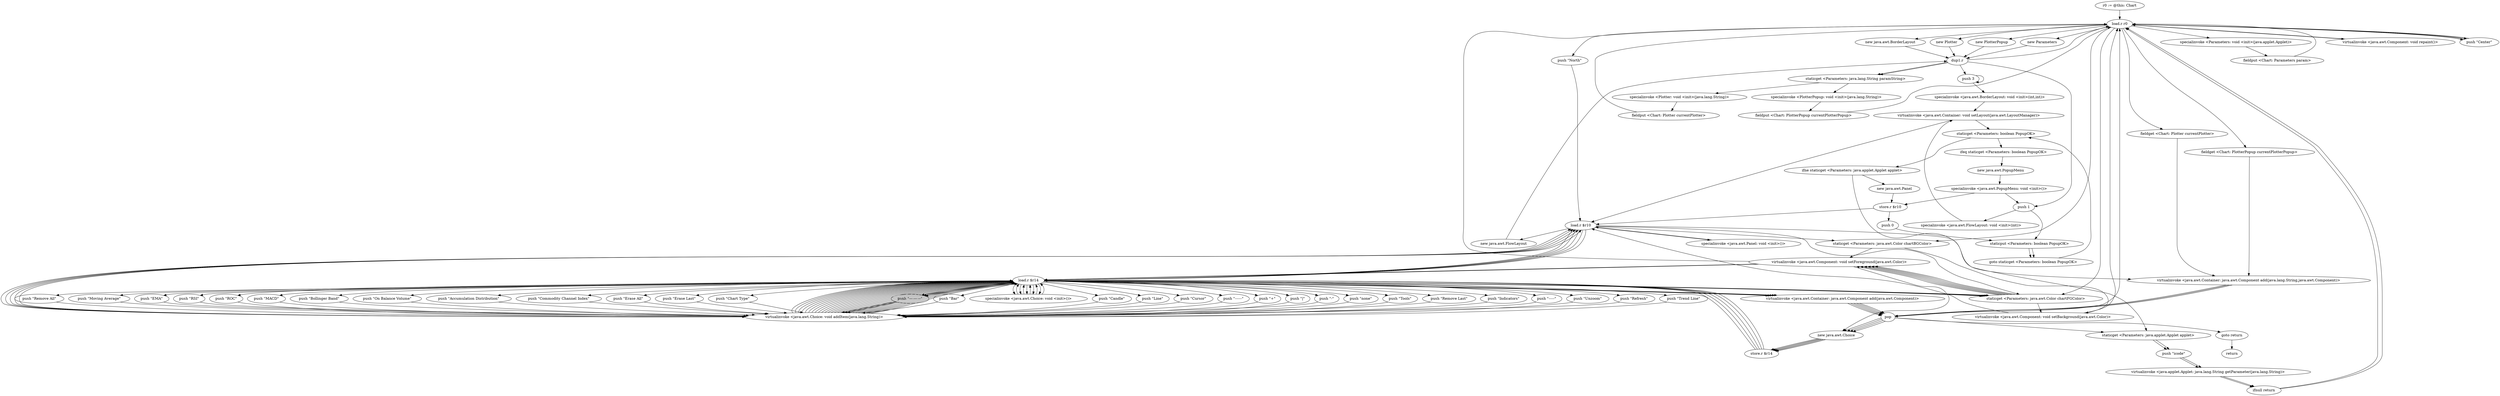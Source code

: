 digraph "" {
    "r0 := @this: Chart"
    "load.r r0"
    "r0 := @this: Chart"->"load.r r0";
    "new Parameters"
    "load.r r0"->"new Parameters";
    "dup1.r"
    "new Parameters"->"dup1.r";
    "dup1.r"->"load.r r0";
    "specialinvoke <Parameters: void <init>(java.applet.Applet)>"
    "load.r r0"->"specialinvoke <Parameters: void <init>(java.applet.Applet)>";
    "fieldput <Chart: Parameters param>"
    "specialinvoke <Parameters: void <init>(java.applet.Applet)>"->"fieldput <Chart: Parameters param>";
    "fieldput <Chart: Parameters param>"->"load.r r0";
    "staticget <Parameters: java.awt.Color chartBGColor>"
    "load.r r0"->"staticget <Parameters: java.awt.Color chartBGColor>";
    "virtualinvoke <java.awt.Component: void setBackground(java.awt.Color)>"
    "staticget <Parameters: java.awt.Color chartBGColor>"->"virtualinvoke <java.awt.Component: void setBackground(java.awt.Color)>";
    "virtualinvoke <java.awt.Component: void setBackground(java.awt.Color)>"->"load.r r0";
    "staticget <Parameters: java.awt.Color chartFGColor>"
    "load.r r0"->"staticget <Parameters: java.awt.Color chartFGColor>";
    "virtualinvoke <java.awt.Component: void setForeground(java.awt.Color)>"
    "staticget <Parameters: java.awt.Color chartFGColor>"->"virtualinvoke <java.awt.Component: void setForeground(java.awt.Color)>";
    "virtualinvoke <java.awt.Component: void setForeground(java.awt.Color)>"->"load.r r0";
    "virtualinvoke <java.awt.Component: void repaint()>"
    "load.r r0"->"virtualinvoke <java.awt.Component: void repaint()>";
    "virtualinvoke <java.awt.Component: void repaint()>"->"load.r r0";
    "new java.awt.BorderLayout"
    "load.r r0"->"new java.awt.BorderLayout";
    "new java.awt.BorderLayout"->"dup1.r";
    "push 3"
    "dup1.r"->"push 3";
    "push 3"->"push 3";
    "specialinvoke <java.awt.BorderLayout: void <init>(int,int)>"
    "push 3"->"specialinvoke <java.awt.BorderLayout: void <init>(int,int)>";
    "virtualinvoke <java.awt.Container: void setLayout(java.awt.LayoutManager)>"
    "specialinvoke <java.awt.BorderLayout: void <init>(int,int)>"->"virtualinvoke <java.awt.Container: void setLayout(java.awt.LayoutManager)>";
    "staticget <Parameters: boolean PopupOK>"
    "virtualinvoke <java.awt.Container: void setLayout(java.awt.LayoutManager)>"->"staticget <Parameters: boolean PopupOK>";
    "ifeq staticget <Parameters: boolean PopupOK>"
    "staticget <Parameters: boolean PopupOK>"->"ifeq staticget <Parameters: boolean PopupOK>";
    "new java.awt.PopupMenu"
    "ifeq staticget <Parameters: boolean PopupOK>"->"new java.awt.PopupMenu";
    "specialinvoke <java.awt.PopupMenu: void <init>()>"
    "new java.awt.PopupMenu"->"specialinvoke <java.awt.PopupMenu: void <init>()>";
    "push 1"
    "specialinvoke <java.awt.PopupMenu: void <init>()>"->"push 1";
    "staticput <Parameters: boolean PopupOK>"
    "push 1"->"staticput <Parameters: boolean PopupOK>";
    "goto staticget <Parameters: boolean PopupOK>"
    "staticput <Parameters: boolean PopupOK>"->"goto staticget <Parameters: boolean PopupOK>";
    "goto staticget <Parameters: boolean PopupOK>"->"staticget <Parameters: boolean PopupOK>";
    "ifne staticget <Parameters: java.applet.Applet applet>"
    "staticget <Parameters: boolean PopupOK>"->"ifne staticget <Parameters: java.applet.Applet applet>";
    "new java.awt.Panel"
    "ifne staticget <Parameters: java.applet.Applet applet>"->"new java.awt.Panel";
    "store.r $r10"
    "new java.awt.Panel"->"store.r $r10";
    "load.r $r10"
    "store.r $r10"->"load.r $r10";
    "specialinvoke <java.awt.Panel: void <init>()>"
    "load.r $r10"->"specialinvoke <java.awt.Panel: void <init>()>";
    "specialinvoke <java.awt.Panel: void <init>()>"->"load.r $r10";
    "new java.awt.FlowLayout"
    "load.r $r10"->"new java.awt.FlowLayout";
    "new java.awt.FlowLayout"->"dup1.r";
    "dup1.r"->"push 1";
    "specialinvoke <java.awt.FlowLayout: void <init>(int)>"
    "push 1"->"specialinvoke <java.awt.FlowLayout: void <init>(int)>";
    "specialinvoke <java.awt.FlowLayout: void <init>(int)>"->"virtualinvoke <java.awt.Container: void setLayout(java.awt.LayoutManager)>";
    "virtualinvoke <java.awt.Container: void setLayout(java.awt.LayoutManager)>"->"load.r $r10";
    "load.r $r10"->"staticget <Parameters: java.awt.Color chartFGColor>";
    "staticget <Parameters: java.awt.Color chartFGColor>"->"virtualinvoke <java.awt.Component: void setBackground(java.awt.Color)>";
    "virtualinvoke <java.awt.Component: void setBackground(java.awt.Color)>"->"load.r $r10";
    "load.r $r10"->"staticget <Parameters: java.awt.Color chartBGColor>";
    "staticget <Parameters: java.awt.Color chartBGColor>"->"virtualinvoke <java.awt.Component: void setForeground(java.awt.Color)>";
    "new java.awt.Choice"
    "virtualinvoke <java.awt.Component: void setForeground(java.awt.Color)>"->"new java.awt.Choice";
    "store.r $r14"
    "new java.awt.Choice"->"store.r $r14";
    "load.r $r14"
    "store.r $r14"->"load.r $r14";
    "specialinvoke <java.awt.Choice: void <init>()>"
    "load.r $r14"->"specialinvoke <java.awt.Choice: void <init>()>";
    "specialinvoke <java.awt.Choice: void <init>()>"->"load.r $r14";
    "load.r $r14"->"staticget <Parameters: java.awt.Color chartFGColor>";
    "staticget <Parameters: java.awt.Color chartFGColor>"->"virtualinvoke <java.awt.Component: void setForeground(java.awt.Color)>";
    "virtualinvoke <java.awt.Component: void setForeground(java.awt.Color)>"->"load.r $r14";
    "push \"Chart Type\""
    "load.r $r14"->"push \"Chart Type\"";
    "virtualinvoke <java.awt.Choice: void addItem(java.lang.String)>"
    "push \"Chart Type\""->"virtualinvoke <java.awt.Choice: void addItem(java.lang.String)>";
    "virtualinvoke <java.awt.Choice: void addItem(java.lang.String)>"->"load.r $r14";
    "push \"----------\""
    "load.r $r14"->"push \"----------\"";
    "push \"----------\""->"virtualinvoke <java.awt.Choice: void addItem(java.lang.String)>";
    "virtualinvoke <java.awt.Choice: void addItem(java.lang.String)>"->"load.r $r14";
    "push \"Bar\""
    "load.r $r14"->"push \"Bar\"";
    "push \"Bar\""->"virtualinvoke <java.awt.Choice: void addItem(java.lang.String)>";
    "virtualinvoke <java.awt.Choice: void addItem(java.lang.String)>"->"load.r $r14";
    "push \"Candle\""
    "load.r $r14"->"push \"Candle\"";
    "push \"Candle\""->"virtualinvoke <java.awt.Choice: void addItem(java.lang.String)>";
    "virtualinvoke <java.awt.Choice: void addItem(java.lang.String)>"->"load.r $r14";
    "push \"Line\""
    "load.r $r14"->"push \"Line\"";
    "push \"Line\""->"virtualinvoke <java.awt.Choice: void addItem(java.lang.String)>";
    "virtualinvoke <java.awt.Choice: void addItem(java.lang.String)>"->"load.r $r10";
    "load.r $r10"->"load.r $r14";
    "virtualinvoke <java.awt.Container: java.awt.Component add(java.awt.Component)>"
    "load.r $r14"->"virtualinvoke <java.awt.Container: java.awt.Component add(java.awt.Component)>";
    "pop"
    "virtualinvoke <java.awt.Container: java.awt.Component add(java.awt.Component)>"->"pop";
    "pop"->"new java.awt.Choice";
    "new java.awt.Choice"->"store.r $r14";
    "store.r $r14"->"load.r $r14";
    "load.r $r14"->"specialinvoke <java.awt.Choice: void <init>()>";
    "specialinvoke <java.awt.Choice: void <init>()>"->"load.r $r14";
    "load.r $r14"->"staticget <Parameters: java.awt.Color chartFGColor>";
    "staticget <Parameters: java.awt.Color chartFGColor>"->"virtualinvoke <java.awt.Component: void setForeground(java.awt.Color)>";
    "virtualinvoke <java.awt.Component: void setForeground(java.awt.Color)>"->"load.r $r14";
    "push \"Cursor\""
    "load.r $r14"->"push \"Cursor\"";
    "push \"Cursor\""->"virtualinvoke <java.awt.Choice: void addItem(java.lang.String)>";
    "virtualinvoke <java.awt.Choice: void addItem(java.lang.String)>"->"load.r $r14";
    "push \"------\""
    "load.r $r14"->"push \"------\"";
    "push \"------\""->"virtualinvoke <java.awt.Choice: void addItem(java.lang.String)>";
    "virtualinvoke <java.awt.Choice: void addItem(java.lang.String)>"->"load.r $r14";
    "push \"+\""
    "load.r $r14"->"push \"+\"";
    "push \"+\""->"virtualinvoke <java.awt.Choice: void addItem(java.lang.String)>";
    "virtualinvoke <java.awt.Choice: void addItem(java.lang.String)>"->"load.r $r14";
    "push \"|\""
    "load.r $r14"->"push \"|\"";
    "push \"|\""->"virtualinvoke <java.awt.Choice: void addItem(java.lang.String)>";
    "virtualinvoke <java.awt.Choice: void addItem(java.lang.String)>"->"load.r $r14";
    "push \"-\""
    "load.r $r14"->"push \"-\"";
    "push \"-\""->"virtualinvoke <java.awt.Choice: void addItem(java.lang.String)>";
    "virtualinvoke <java.awt.Choice: void addItem(java.lang.String)>"->"load.r $r14";
    "push \"none\""
    "load.r $r14"->"push \"none\"";
    "push \"none\""->"virtualinvoke <java.awt.Choice: void addItem(java.lang.String)>";
    "virtualinvoke <java.awt.Choice: void addItem(java.lang.String)>"->"load.r $r10";
    "load.r $r10"->"load.r $r14";
    "load.r $r14"->"virtualinvoke <java.awt.Container: java.awt.Component add(java.awt.Component)>";
    "virtualinvoke <java.awt.Container: java.awt.Component add(java.awt.Component)>"->"pop";
    "pop"->"new java.awt.Choice";
    "new java.awt.Choice"->"store.r $r14";
    "store.r $r14"->"load.r $r14";
    "load.r $r14"->"specialinvoke <java.awt.Choice: void <init>()>";
    "specialinvoke <java.awt.Choice: void <init>()>"->"load.r $r14";
    "load.r $r14"->"staticget <Parameters: java.awt.Color chartFGColor>";
    "staticget <Parameters: java.awt.Color chartFGColor>"->"virtualinvoke <java.awt.Component: void setForeground(java.awt.Color)>";
    "virtualinvoke <java.awt.Component: void setForeground(java.awt.Color)>"->"load.r $r14";
    "push \"Tools\""
    "load.r $r14"->"push \"Tools\"";
    "push \"Tools\""->"virtualinvoke <java.awt.Choice: void addItem(java.lang.String)>";
    "virtualinvoke <java.awt.Choice: void addItem(java.lang.String)>"->"load.r $r14";
    "push \"-----\""
    "load.r $r14"->"push \"-----\"";
    "push \"-----\""->"virtualinvoke <java.awt.Choice: void addItem(java.lang.String)>";
    "virtualinvoke <java.awt.Choice: void addItem(java.lang.String)>"->"load.r $r14";
    "push \"Unzoom\""
    "load.r $r14"->"push \"Unzoom\"";
    "push \"Unzoom\""->"virtualinvoke <java.awt.Choice: void addItem(java.lang.String)>";
    "virtualinvoke <java.awt.Choice: void addItem(java.lang.String)>"->"load.r $r14";
    "push \"Refresh\""
    "load.r $r14"->"push \"Refresh\"";
    "push \"Refresh\""->"virtualinvoke <java.awt.Choice: void addItem(java.lang.String)>";
    "virtualinvoke <java.awt.Choice: void addItem(java.lang.String)>"->"load.r $r10";
    "load.r $r10"->"load.r $r14";
    "load.r $r14"->"virtualinvoke <java.awt.Container: java.awt.Component add(java.awt.Component)>";
    "virtualinvoke <java.awt.Container: java.awt.Component add(java.awt.Component)>"->"pop";
    "pop"->"new java.awt.Choice";
    "new java.awt.Choice"->"store.r $r14";
    "store.r $r14"->"load.r $r14";
    "load.r $r14"->"specialinvoke <java.awt.Choice: void <init>()>";
    "specialinvoke <java.awt.Choice: void <init>()>"->"load.r $r14";
    "load.r $r14"->"staticget <Parameters: java.awt.Color chartFGColor>";
    "staticget <Parameters: java.awt.Color chartFGColor>"->"virtualinvoke <java.awt.Component: void setForeground(java.awt.Color)>";
    "virtualinvoke <java.awt.Component: void setForeground(java.awt.Color)>"->"load.r $r14";
    "push \"Trend Line\""
    "load.r $r14"->"push \"Trend Line\"";
    "push \"Trend Line\""->"virtualinvoke <java.awt.Choice: void addItem(java.lang.String)>";
    "virtualinvoke <java.awt.Choice: void addItem(java.lang.String)>"->"load.r $r14";
    "load.r $r14"->"push \"----------\"";
    "push \"----------\""->"virtualinvoke <java.awt.Choice: void addItem(java.lang.String)>";
    "virtualinvoke <java.awt.Choice: void addItem(java.lang.String)>"->"load.r $r14";
    "push \"Remove All\""
    "load.r $r14"->"push \"Remove All\"";
    "push \"Remove All\""->"virtualinvoke <java.awt.Choice: void addItem(java.lang.String)>";
    "virtualinvoke <java.awt.Choice: void addItem(java.lang.String)>"->"load.r $r14";
    "push \"Remove Last\""
    "load.r $r14"->"push \"Remove Last\"";
    "push \"Remove Last\""->"virtualinvoke <java.awt.Choice: void addItem(java.lang.String)>";
    "virtualinvoke <java.awt.Choice: void addItem(java.lang.String)>"->"load.r $r10";
    "load.r $r10"->"load.r $r14";
    "load.r $r14"->"virtualinvoke <java.awt.Container: java.awt.Component add(java.awt.Component)>";
    "virtualinvoke <java.awt.Container: java.awt.Component add(java.awt.Component)>"->"pop";
    "pop"->"new java.awt.Choice";
    "new java.awt.Choice"->"store.r $r14";
    "store.r $r14"->"load.r $r14";
    "load.r $r14"->"specialinvoke <java.awt.Choice: void <init>()>";
    "specialinvoke <java.awt.Choice: void <init>()>"->"load.r $r14";
    "load.r $r14"->"staticget <Parameters: java.awt.Color chartFGColor>";
    "staticget <Parameters: java.awt.Color chartFGColor>"->"virtualinvoke <java.awt.Component: void setForeground(java.awt.Color)>";
    "virtualinvoke <java.awt.Component: void setForeground(java.awt.Color)>"->"load.r $r14";
    "push \"Indicators\""
    "load.r $r14"->"push \"Indicators\"";
    "push \"Indicators\""->"virtualinvoke <java.awt.Choice: void addItem(java.lang.String)>";
    "virtualinvoke <java.awt.Choice: void addItem(java.lang.String)>"->"load.r $r14";
    "load.r $r14"->"push \"----------\"";
    "push \"----------\""->"virtualinvoke <java.awt.Choice: void addItem(java.lang.String)>";
    "virtualinvoke <java.awt.Choice: void addItem(java.lang.String)>"->"load.r $r14";
    "push \"Moving Average\""
    "load.r $r14"->"push \"Moving Average\"";
    "push \"Moving Average\""->"virtualinvoke <java.awt.Choice: void addItem(java.lang.String)>";
    "virtualinvoke <java.awt.Choice: void addItem(java.lang.String)>"->"load.r $r14";
    "push \"EMA\""
    "load.r $r14"->"push \"EMA\"";
    "push \"EMA\""->"virtualinvoke <java.awt.Choice: void addItem(java.lang.String)>";
    "virtualinvoke <java.awt.Choice: void addItem(java.lang.String)>"->"load.r $r14";
    "push \"RSI\""
    "load.r $r14"->"push \"RSI\"";
    "push \"RSI\""->"virtualinvoke <java.awt.Choice: void addItem(java.lang.String)>";
    "virtualinvoke <java.awt.Choice: void addItem(java.lang.String)>"->"load.r $r14";
    "push \"ROC\""
    "load.r $r14"->"push \"ROC\"";
    "push \"ROC\""->"virtualinvoke <java.awt.Choice: void addItem(java.lang.String)>";
    "virtualinvoke <java.awt.Choice: void addItem(java.lang.String)>"->"load.r $r14";
    "push \"MACD\""
    "load.r $r14"->"push \"MACD\"";
    "push \"MACD\""->"virtualinvoke <java.awt.Choice: void addItem(java.lang.String)>";
    "virtualinvoke <java.awt.Choice: void addItem(java.lang.String)>"->"load.r $r14";
    "push \"Bollinger Band\""
    "load.r $r14"->"push \"Bollinger Band\"";
    "push \"Bollinger Band\""->"virtualinvoke <java.awt.Choice: void addItem(java.lang.String)>";
    "virtualinvoke <java.awt.Choice: void addItem(java.lang.String)>"->"load.r $r14";
    "push \"On Balance Volume\""
    "load.r $r14"->"push \"On Balance Volume\"";
    "push \"On Balance Volume\""->"virtualinvoke <java.awt.Choice: void addItem(java.lang.String)>";
    "virtualinvoke <java.awt.Choice: void addItem(java.lang.String)>"->"load.r $r14";
    "push \"Accumulation Distribution\""
    "load.r $r14"->"push \"Accumulation Distribution\"";
    "push \"Accumulation Distribution\""->"virtualinvoke <java.awt.Choice: void addItem(java.lang.String)>";
    "virtualinvoke <java.awt.Choice: void addItem(java.lang.String)>"->"load.r $r14";
    "push \"Commodity Channel Index\""
    "load.r $r14"->"push \"Commodity Channel Index\"";
    "push \"Commodity Channel Index\""->"virtualinvoke <java.awt.Choice: void addItem(java.lang.String)>";
    "virtualinvoke <java.awt.Choice: void addItem(java.lang.String)>"->"load.r $r14";
    "push \"Erase All\""
    "load.r $r14"->"push \"Erase All\"";
    "push \"Erase All\""->"virtualinvoke <java.awt.Choice: void addItem(java.lang.String)>";
    "virtualinvoke <java.awt.Choice: void addItem(java.lang.String)>"->"load.r $r14";
    "push \"Erase Last\""
    "load.r $r14"->"push \"Erase Last\"";
    "push \"Erase Last\""->"virtualinvoke <java.awt.Choice: void addItem(java.lang.String)>";
    "virtualinvoke <java.awt.Choice: void addItem(java.lang.String)>"->"load.r $r10";
    "load.r $r10"->"load.r $r14";
    "load.r $r14"->"virtualinvoke <java.awt.Container: java.awt.Component add(java.awt.Component)>";
    "virtualinvoke <java.awt.Container: java.awt.Component add(java.awt.Component)>"->"pop";
    "pop"->"load.r r0";
    "push \"North\""
    "load.r r0"->"push \"North\"";
    "push \"North\""->"load.r $r10";
    "virtualinvoke <java.awt.Container: java.awt.Component add(java.lang.String,java.awt.Component)>"
    "load.r $r10"->"virtualinvoke <java.awt.Container: java.awt.Component add(java.lang.String,java.awt.Component)>";
    "virtualinvoke <java.awt.Container: java.awt.Component add(java.lang.String,java.awt.Component)>"->"pop";
    "staticget <Parameters: java.applet.Applet applet>"
    "pop"->"staticget <Parameters: java.applet.Applet applet>";
    "push \"icode\""
    "staticget <Parameters: java.applet.Applet applet>"->"push \"icode\"";
    "virtualinvoke <java.applet.Applet: java.lang.String getParameter(java.lang.String)>"
    "push \"icode\""->"virtualinvoke <java.applet.Applet: java.lang.String getParameter(java.lang.String)>";
    "ifnull return"
    "virtualinvoke <java.applet.Applet: java.lang.String getParameter(java.lang.String)>"->"ifnull return";
    "ifnull return"->"load.r r0";
    "new Plotter"
    "load.r r0"->"new Plotter";
    "new Plotter"->"dup1.r";
    "staticget <Parameters: java.lang.String paramString>"
    "dup1.r"->"staticget <Parameters: java.lang.String paramString>";
    "specialinvoke <Plotter: void <init>(java.lang.String)>"
    "staticget <Parameters: java.lang.String paramString>"->"specialinvoke <Plotter: void <init>(java.lang.String)>";
    "fieldput <Chart: Plotter currentPlotter>"
    "specialinvoke <Plotter: void <init>(java.lang.String)>"->"fieldput <Chart: Plotter currentPlotter>";
    "fieldput <Chart: Plotter currentPlotter>"->"load.r r0";
    "push \"Center\""
    "load.r r0"->"push \"Center\"";
    "push \"Center\""->"load.r r0";
    "fieldget <Chart: Plotter currentPlotter>"
    "load.r r0"->"fieldget <Chart: Plotter currentPlotter>";
    "fieldget <Chart: Plotter currentPlotter>"->"virtualinvoke <java.awt.Container: java.awt.Component add(java.lang.String,java.awt.Component)>";
    "virtualinvoke <java.awt.Container: java.awt.Component add(java.lang.String,java.awt.Component)>"->"pop";
    "goto return"
    "pop"->"goto return";
    "return"
    "goto return"->"return";
    "ifne staticget <Parameters: java.applet.Applet applet>"->"staticget <Parameters: java.applet.Applet applet>";
    "staticget <Parameters: java.applet.Applet applet>"->"push \"icode\"";
    "push \"icode\""->"virtualinvoke <java.applet.Applet: java.lang.String getParameter(java.lang.String)>";
    "virtualinvoke <java.applet.Applet: java.lang.String getParameter(java.lang.String)>"->"ifnull return";
    "ifnull return"->"load.r r0";
    "new PlotterPopup"
    "load.r r0"->"new PlotterPopup";
    "new PlotterPopup"->"dup1.r";
    "dup1.r"->"staticget <Parameters: java.lang.String paramString>";
    "specialinvoke <PlotterPopup: void <init>(java.lang.String)>"
    "staticget <Parameters: java.lang.String paramString>"->"specialinvoke <PlotterPopup: void <init>(java.lang.String)>";
    "fieldput <Chart: PlotterPopup currentPlotterPopup>"
    "specialinvoke <PlotterPopup: void <init>(java.lang.String)>"->"fieldput <Chart: PlotterPopup currentPlotterPopup>";
    "fieldput <Chart: PlotterPopup currentPlotterPopup>"->"load.r r0";
    "load.r r0"->"push \"Center\"";
    "push \"Center\""->"load.r r0";
    "fieldget <Chart: PlotterPopup currentPlotterPopup>"
    "load.r r0"->"fieldget <Chart: PlotterPopup currentPlotterPopup>";
    "fieldget <Chart: PlotterPopup currentPlotterPopup>"->"virtualinvoke <java.awt.Container: java.awt.Component add(java.lang.String,java.awt.Component)>";
    "virtualinvoke <java.awt.Container: java.awt.Component add(java.lang.String,java.awt.Component)>"->"pop";
    "specialinvoke <java.awt.PopupMenu: void <init>()>"->"store.r $r10";
    "push 0"
    "store.r $r10"->"push 0";
    "push 0"->"staticput <Parameters: boolean PopupOK>";
    "staticput <Parameters: boolean PopupOK>"->"goto staticget <Parameters: boolean PopupOK>";
}
